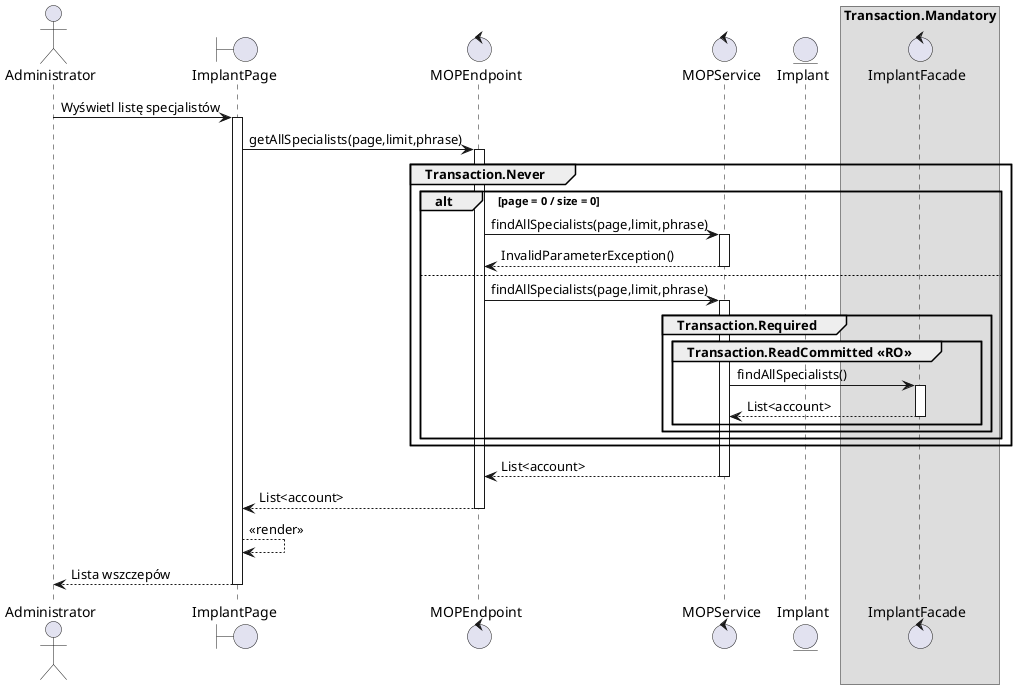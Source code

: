 @startuml MOP.6 przeglądaj listę specjalistów

actor Administrator as client
boundary ImplantPage as gui
control MOPEndpoint as controller
control MOPService as service
entity Implant as implant
control ImplantFacade as facade

skinparam backgroundcolor transparent
box Transaction.Mandatory 
    participant facade
end box

client -> gui ++ : Wyświetl listę specjalistów
gui -> controller ++ :  getAllSpecialists(page,limit,phrase)
group Transaction.Never
    alt page = 0 / size = 0 
    controller -> service ++ : findAllSpecialists(page,limit,phrase)
    return InvalidParameterException()
    else
    controller -> service ++ : findAllSpecialists(page,limit,phrase)
    group Transaction.Required
        group Transaction.ReadCommitted <<RO>>
            service -> facade ++ : findAllSpecialists()
            return List<account>
        end
    end
    end
end
return List<account>
return List<account>
gui --> gui : <<render>>
return Lista wszczepów

